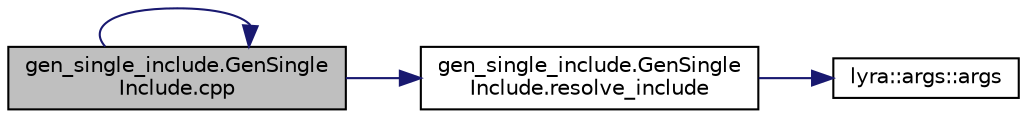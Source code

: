 digraph "gen_single_include.GenSingleInclude.cpp"
{
 // INTERACTIVE_SVG=YES
 // LATEX_PDF_SIZE
  edge [fontname="Helvetica",fontsize="10",labelfontname="Helvetica",labelfontsize="10"];
  node [fontname="Helvetica",fontsize="10",shape=record];
  rankdir="LR";
  Node1 [label="gen_single_include.GenSingle\lInclude.cpp",height=0.2,width=0.4,color="black", fillcolor="grey75", style="filled", fontcolor="black",tooltip=" "];
  Node1 -> Node1 [color="midnightblue",fontsize="10",style="solid",fontname="Helvetica"];
  Node1 -> Node2 [color="midnightblue",fontsize="10",style="solid",fontname="Helvetica"];
  Node2 [label="gen_single_include.GenSingle\lInclude.resolve_include",height=0.2,width=0.4,color="black", fillcolor="white", style="filled",URL="$classgen__single__include_1_1_gen_single_include.html#a7d56d410e149590a3f52aed3ce9c4d23",tooltip=" "];
  Node2 -> Node3 [color="midnightblue",fontsize="10",style="solid",fontname="Helvetica"];
  Node3 [label="lyra::args::args",height=0.2,width=0.4,color="black", fillcolor="white", style="filled",URL="$classlyra_1_1args.html#a3a45a2e6aa219bdf72ccb5868549c58d",tooltip=" "];
}
